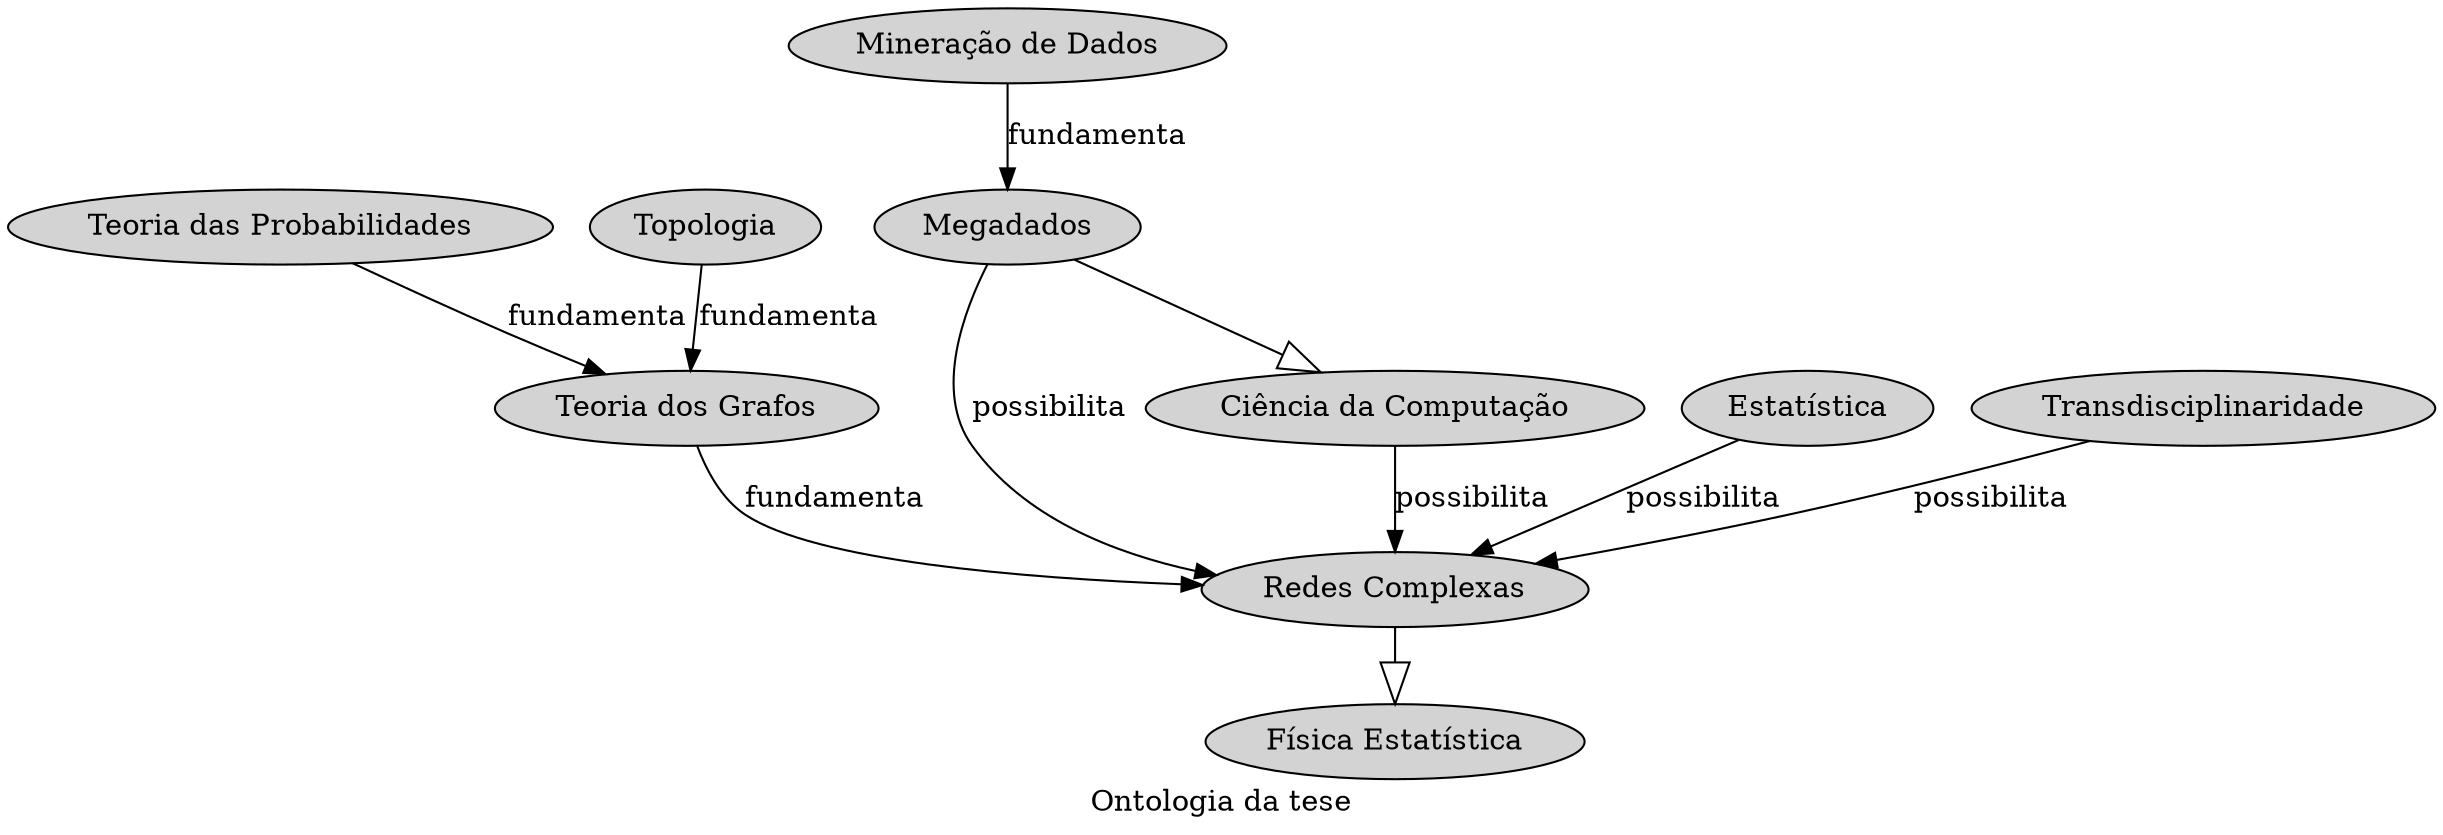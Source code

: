 digraph  {
	graph [label="Ontologia da tese"];
	"Física Estatística"	 [style=filled];
	"Redes Complexas"	 [style=filled];
	"Redes Complexas" -> "Física Estatística"	 [arrowhead=empty,
		arrowsize=2];
	"Teoria dos Grafos"	 [style=filled];
	"Teoria dos Grafos" -> "Redes Complexas"	 [label=fundamenta];
	"Teoria das Probabilidades"	 [style=filled];
	"Teoria das Probabilidades" -> "Teoria dos Grafos"	 [label=fundamenta];
	Topologia	 [style=filled];
	Topologia -> "Teoria dos Grafos"	 [label=fundamenta];
	Megadados	 [style=filled];
	Megadados -> "Redes Complexas"	 [label=possibilita];
	"Ciência da Computação"	 [style=filled];
	Megadados -> "Ciência da Computação"	 [arrowhead=empty,
		arrowsize=2];
	Estatística	 [style=filled];
	Estatística -> "Redes Complexas"	 [label=possibilita];
	"Ciência da Computação" -> "Redes Complexas"	 [label=possibilita];
	"Mineração de Dados"	 [style=filled];
	"Mineração de Dados" -> Megadados	 [label=fundamenta];
	Transdisciplinaridade	 [style=filled];
	Transdisciplinaridade -> "Redes Complexas"	 [label=possibilita];
}
